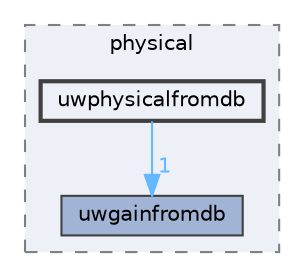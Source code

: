 digraph "uwphysicalfromdb"
{
 // LATEX_PDF_SIZE
  bgcolor="transparent";
  edge [fontname=Helvetica,fontsize=10,labelfontname=Helvetica,labelfontsize=10];
  node [fontname=Helvetica,fontsize=10,shape=box,height=0.2,width=0.4];
  compound=true
  subgraph clusterdir_72e4c916a7f28a58468fd1f36d6e4463 {
    graph [ bgcolor="#edf0f7", pencolor="grey50", label="physical", fontname=Helvetica,fontsize=10 style="filled,dashed", URL="dir_72e4c916a7f28a58468fd1f36d6e4463.html",tooltip=""]
  dir_806d940ca9f299aba48cb5772f2397d3 [label="uwgainfromdb", fillcolor="#a2b4d6", color="grey25", style="filled", URL="dir_806d940ca9f299aba48cb5772f2397d3.html",tooltip=""];
  dir_a0e40f6b29aef6075893752edbd04c6b [label="uwphysicalfromdb", fillcolor="#edf0f7", color="grey25", style="filled,bold", URL="dir_a0e40f6b29aef6075893752edbd04c6b.html",tooltip=""];
  }
  dir_a0e40f6b29aef6075893752edbd04c6b->dir_806d940ca9f299aba48cb5772f2397d3 [headlabel="1", labeldistance=1.5 headhref="dir_000079_000051.html" href="dir_000079_000051.html" color="steelblue1" fontcolor="steelblue1"];
}
